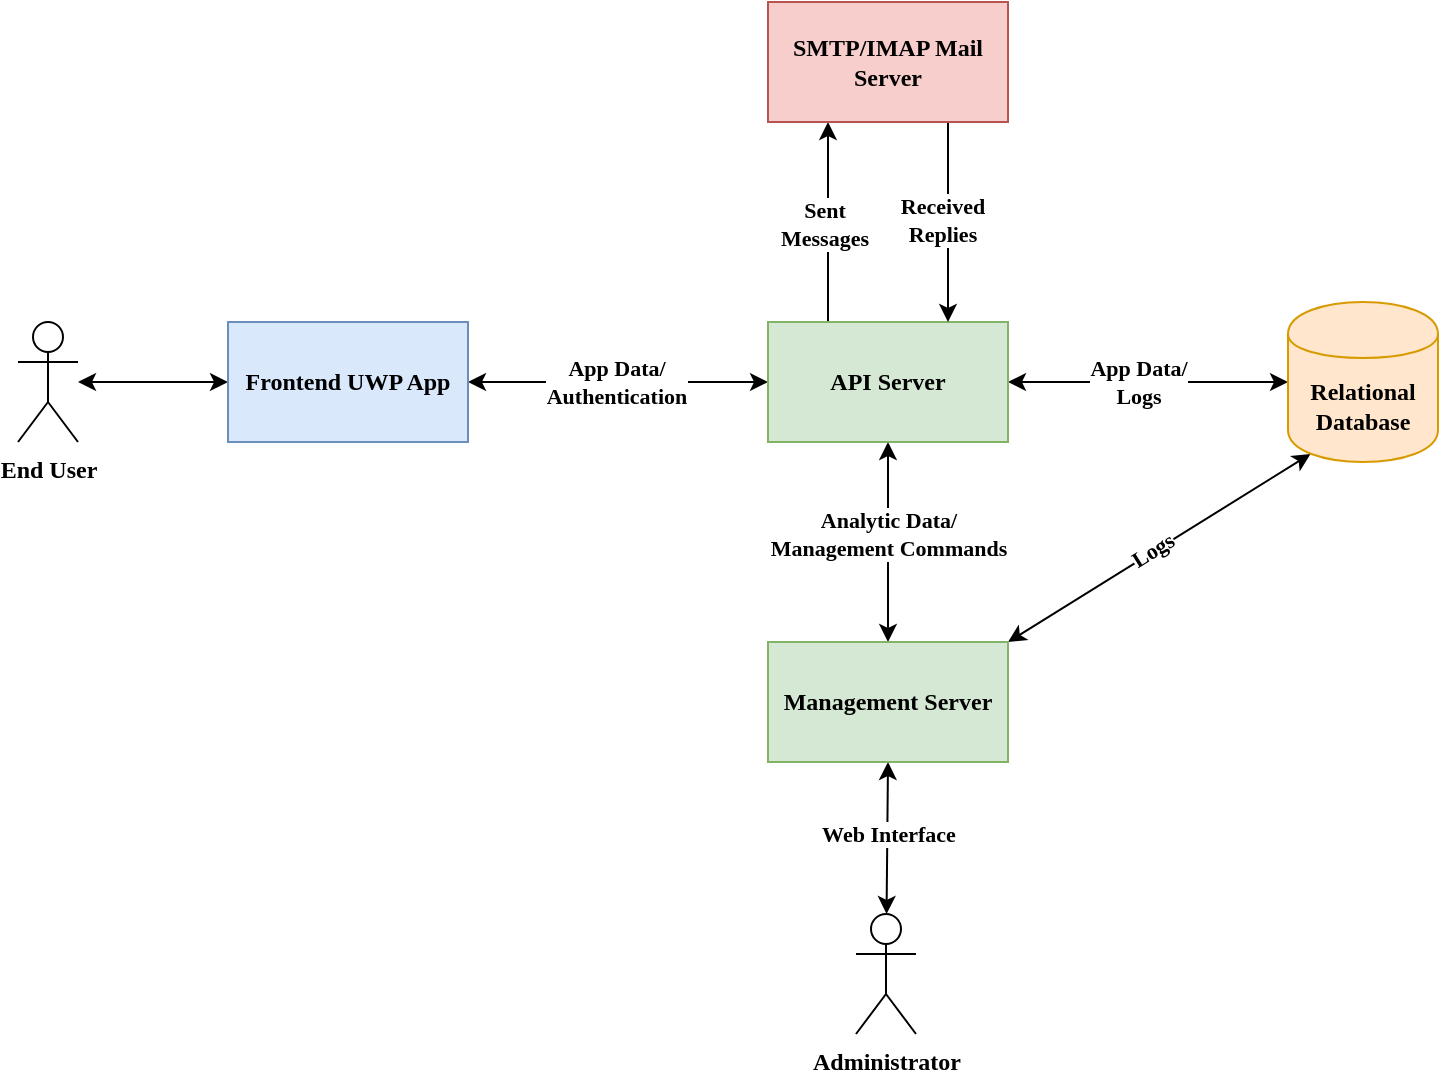 <mxfile version="14.5.1" type="device" pages="3"><diagram id="n66WlOqOFVTbu9K3VB2E" name="System Diagram 1"><mxGraphModel dx="1183" dy="781" grid="1" gridSize="10" guides="1" tooltips="1" connect="1" arrows="1" fold="1" page="1" pageScale="1" pageWidth="1169" pageHeight="827" math="0" shadow="0"><root><mxCell id="0"/><mxCell id="1" parent="0"/><mxCell id="CvEkAWLrLlaCjBc9d5cO-18" style="edgeStyle=none;rounded=0;orthogonalLoop=1;jettySize=auto;html=1;exitX=1;exitY=0.5;exitDx=0;exitDy=0;entryX=0;entryY=0.5;entryDx=0;entryDy=0;startArrow=classic;startFill=1;fontFamily=Verdana;fontStyle=1" parent="1" source="CvEkAWLrLlaCjBc9d5cO-1" target="CvEkAWLrLlaCjBc9d5cO-3" edge="1"><mxGeometry relative="1" as="geometry"/></mxCell><mxCell id="CvEkAWLrLlaCjBc9d5cO-22" value="App Data/&lt;br&gt;Authentication" style="edgeLabel;html=1;align=center;verticalAlign=middle;resizable=0;points=[];fontFamily=Verdana;fontStyle=1" parent="CvEkAWLrLlaCjBc9d5cO-18" vertex="1" connectable="0"><mxGeometry x="-0.138" y="-2" relative="1" as="geometry"><mxPoint x="9.17" y="-2" as="offset"/></mxGeometry></mxCell><mxCell id="CvEkAWLrLlaCjBc9d5cO-33" style="edgeStyle=none;rounded=0;orthogonalLoop=1;jettySize=auto;html=1;exitX=0;exitY=0.5;exitDx=0;exitDy=0;startArrow=classic;startFill=1;fontFamily=Verdana;fontStyle=1" parent="1" source="CvEkAWLrLlaCjBc9d5cO-1" target="CvEkAWLrLlaCjBc9d5cO-32" edge="1"><mxGeometry relative="1" as="geometry"/></mxCell><mxCell id="CvEkAWLrLlaCjBc9d5cO-1" value="Frontend UWP App" style="whiteSpace=wrap;html=1;fillColor=#dae8fc;strokeColor=#6c8ebf;fontFamily=Verdana;fontStyle=1" parent="1" vertex="1"><mxGeometry x="255" y="384" width="120" height="60" as="geometry"/></mxCell><mxCell id="CvEkAWLrLlaCjBc9d5cO-19" style="edgeStyle=none;rounded=0;orthogonalLoop=1;jettySize=auto;html=1;exitX=0.25;exitY=0;exitDx=0;exitDy=0;entryX=0.25;entryY=1;entryDx=0;entryDy=0;fontFamily=Verdana;fontStyle=1" parent="1" source="CvEkAWLrLlaCjBc9d5cO-3" target="CvEkAWLrLlaCjBc9d5cO-5" edge="1"><mxGeometry relative="1" as="geometry"/></mxCell><mxCell id="CvEkAWLrLlaCjBc9d5cO-23" value="Sent&lt;br&gt;Messages" style="edgeLabel;html=1;align=center;verticalAlign=middle;resizable=0;points=[];fontFamily=Verdana;fontStyle=1" parent="CvEkAWLrLlaCjBc9d5cO-19" vertex="1" connectable="0"><mxGeometry x="-0.108" y="2" relative="1" as="geometry"><mxPoint y="-4.83" as="offset"/></mxGeometry></mxCell><mxCell id="CvEkAWLrLlaCjBc9d5cO-25" style="edgeStyle=none;rounded=0;orthogonalLoop=1;jettySize=auto;html=1;exitX=1;exitY=0.5;exitDx=0;exitDy=0;entryX=0;entryY=0.5;entryDx=0;entryDy=0;startArrow=classic;startFill=1;fontFamily=Verdana;fontStyle=1" parent="1" source="CvEkAWLrLlaCjBc9d5cO-3" target="CvEkAWLrLlaCjBc9d5cO-6" edge="1"><mxGeometry relative="1" as="geometry"/></mxCell><mxCell id="CvEkAWLrLlaCjBc9d5cO-26" value="App Data/&lt;br&gt;Logs" style="edgeLabel;html=1;align=center;verticalAlign=middle;resizable=0;points=[];fontFamily=Verdana;fontStyle=1" parent="CvEkAWLrLlaCjBc9d5cO-25" vertex="1" connectable="0"><mxGeometry x="-0.225" y="-1" relative="1" as="geometry"><mxPoint x="9.83" y="-1" as="offset"/></mxGeometry></mxCell><mxCell id="CvEkAWLrLlaCjBc9d5cO-27" style="edgeStyle=none;rounded=0;orthogonalLoop=1;jettySize=auto;html=1;exitX=0.5;exitY=1;exitDx=0;exitDy=0;entryX=0.5;entryY=0;entryDx=0;entryDy=0;startArrow=classic;startFill=1;fontFamily=Verdana;fontStyle=1" parent="1" source="CvEkAWLrLlaCjBc9d5cO-3" target="CvEkAWLrLlaCjBc9d5cO-4" edge="1"><mxGeometry relative="1" as="geometry"/></mxCell><mxCell id="CvEkAWLrLlaCjBc9d5cO-28" value="Analytic Data/&lt;br&gt;Management Commands" style="edgeLabel;html=1;align=center;verticalAlign=middle;resizable=0;points=[];fontFamily=Verdana;fontStyle=1" parent="CvEkAWLrLlaCjBc9d5cO-27" vertex="1" connectable="0"><mxGeometry x="-0.301" y="-2" relative="1" as="geometry"><mxPoint x="2" y="10.83" as="offset"/></mxGeometry></mxCell><mxCell id="CvEkAWLrLlaCjBc9d5cO-3" value="API Server" style="whiteSpace=wrap;html=1;fillColor=#d5e8d4;strokeColor=#82b366;fontFamily=Verdana;fontStyle=1" parent="1" vertex="1"><mxGeometry x="525" y="384" width="120" height="60" as="geometry"/></mxCell><mxCell id="CvEkAWLrLlaCjBc9d5cO-29" style="edgeStyle=none;rounded=0;orthogonalLoop=1;jettySize=auto;html=1;exitX=1;exitY=0;exitDx=0;exitDy=0;entryX=0.15;entryY=0.95;entryDx=0;entryDy=0;entryPerimeter=0;startArrow=classic;startFill=1;fontFamily=Verdana;fontStyle=1" parent="1" source="CvEkAWLrLlaCjBc9d5cO-4" target="CvEkAWLrLlaCjBc9d5cO-6" edge="1"><mxGeometry relative="1" as="geometry"/></mxCell><mxCell id="CvEkAWLrLlaCjBc9d5cO-30" value="Logs" style="edgeLabel;html=1;align=center;verticalAlign=middle;resizable=0;points=[];rotation=-32;fontFamily=Verdana;fontStyle=1" parent="CvEkAWLrLlaCjBc9d5cO-29" vertex="1" connectable="0"><mxGeometry x="-0.154" y="-2" relative="1" as="geometry"><mxPoint x="6.8" y="-7.93" as="offset"/></mxGeometry></mxCell><mxCell id="CvEkAWLrLlaCjBc9d5cO-35" style="edgeStyle=none;rounded=0;orthogonalLoop=1;jettySize=auto;html=1;exitX=0.5;exitY=1;exitDx=0;exitDy=0;startArrow=classic;startFill=1;fontFamily=Verdana;fontStyle=1" parent="1" source="CvEkAWLrLlaCjBc9d5cO-4" target="CvEkAWLrLlaCjBc9d5cO-31" edge="1"><mxGeometry relative="1" as="geometry"/></mxCell><mxCell id="CvEkAWLrLlaCjBc9d5cO-36" value="Web Interface" style="edgeLabel;html=1;align=center;verticalAlign=middle;resizable=0;points=[];fontFamily=Verdana;fontStyle=1" parent="CvEkAWLrLlaCjBc9d5cO-35" vertex="1" connectable="0"><mxGeometry x="0.2" y="-2" relative="1" as="geometry"><mxPoint x="2.43" y="-9.58" as="offset"/></mxGeometry></mxCell><mxCell id="CvEkAWLrLlaCjBc9d5cO-4" value="Management Server" style="whiteSpace=wrap;html=1;fillColor=#d5e8d4;strokeColor=#82b366;fontFamily=Verdana;fontStyle=1" parent="1" vertex="1"><mxGeometry x="525" y="544" width="120" height="60" as="geometry"/></mxCell><mxCell id="CvEkAWLrLlaCjBc9d5cO-20" style="edgeStyle=none;rounded=0;orthogonalLoop=1;jettySize=auto;html=1;exitX=0.75;exitY=1;exitDx=0;exitDy=0;entryX=0.75;entryY=0;entryDx=0;entryDy=0;fontFamily=Verdana;fontStyle=1" parent="1" source="CvEkAWLrLlaCjBc9d5cO-5" target="CvEkAWLrLlaCjBc9d5cO-3" edge="1"><mxGeometry relative="1" as="geometry"/></mxCell><mxCell id="CvEkAWLrLlaCjBc9d5cO-24" value="Received&lt;br&gt;Replies" style="edgeLabel;html=1;align=center;verticalAlign=middle;resizable=0;points=[];fontFamily=Verdana;fontStyle=1" parent="CvEkAWLrLlaCjBc9d5cO-20" vertex="1" connectable="0"><mxGeometry x="0.133" y="-3" relative="1" as="geometry"><mxPoint y="-7.33" as="offset"/></mxGeometry></mxCell><mxCell id="CvEkAWLrLlaCjBc9d5cO-5" value="SMTP/IMAP Mail Server" style="whiteSpace=wrap;html=1;fillColor=#f8cecc;strokeColor=#b85450;fontFamily=Verdana;fontStyle=1" parent="1" vertex="1"><mxGeometry x="525" y="224" width="120" height="60" as="geometry"/></mxCell><mxCell id="CvEkAWLrLlaCjBc9d5cO-6" value="Relational&lt;br&gt;Database" style="shape=cylinder;whiteSpace=wrap;html=1;boundedLbl=1;backgroundOutline=1;fillColor=#ffe6cc;strokeColor=#d79b00;fontFamily=Verdana;fontStyle=1" parent="1" vertex="1"><mxGeometry x="785" y="374" width="75" height="80" as="geometry"/></mxCell><mxCell id="CvEkAWLrLlaCjBc9d5cO-31" value="Administrator" style="shape=umlActor;verticalLabelPosition=bottom;verticalAlign=top;html=1;outlineConnect=0;fontFamily=Verdana;fontStyle=1" parent="1" vertex="1"><mxGeometry x="569" y="680" width="30" height="60" as="geometry"/></mxCell><mxCell id="CvEkAWLrLlaCjBc9d5cO-32" value="End User" style="shape=umlActor;verticalLabelPosition=bottom;verticalAlign=top;html=1;outlineConnect=0;fontFamily=Verdana;fontStyle=1" parent="1" vertex="1"><mxGeometry x="150" y="384" width="30" height="60" as="geometry"/></mxCell></root></mxGraphModel></diagram><diagram id="hmc1v0FZFJLldoZNd53r" name="User Data Schema"><mxGraphModel dx="1183" dy="781" grid="1" gridSize="10" guides="1" tooltips="1" connect="1" arrows="1" fold="1" page="1" pageScale="1" pageWidth="1169" pageHeight="827" math="0" shadow="0"><root><mxCell id="_NdSaL20y__99anfsroe-0"/><mxCell id="_NdSaL20y__99anfsroe-1" parent="_NdSaL20y__99anfsroe-0"/><mxCell id="O-oq0Z6VKsKQwfX5cpKR-0" value="User" style="shape=table;startSize=30;container=1;collapsible=1;childLayout=tableLayout;fixedRows=1;rowLines=0;fontStyle=1;align=center;resizeLast=1;fontFamily=Verdana;" parent="_NdSaL20y__99anfsroe-1" vertex="1"><mxGeometry x="360" y="360" width="120" height="120" as="geometry"/></mxCell><mxCell id="O-oq0Z6VKsKQwfX5cpKR-1" value="" style="shape=partialRectangle;collapsible=0;dropTarget=0;pointerEvents=0;fillColor=none;top=0;left=0;bottom=1;right=0;points=[[0,0.5],[1,0.5]];portConstraint=eastwest;" parent="O-oq0Z6VKsKQwfX5cpKR-0" vertex="1"><mxGeometry y="30" width="120" height="40" as="geometry"/></mxCell><mxCell id="O-oq0Z6VKsKQwfX5cpKR-2" value="PK" style="shape=partialRectangle;connectable=0;fillColor=none;top=0;left=0;bottom=0;right=0;fontStyle=1;overflow=hidden;" parent="O-oq0Z6VKsKQwfX5cpKR-1" vertex="1"><mxGeometry width="30" height="40" as="geometry"/></mxCell><mxCell id="O-oq0Z6VKsKQwfX5cpKR-3" value="id" style="shape=partialRectangle;connectable=0;fillColor=none;top=0;left=0;bottom=0;right=0;align=left;spacingLeft=6;fontStyle=5;overflow=hidden;" parent="O-oq0Z6VKsKQwfX5cpKR-1" vertex="1"><mxGeometry x="30" width="90" height="40" as="geometry"/></mxCell><mxCell id="O-oq0Z6VKsKQwfX5cpKR-4" value="" style="shape=partialRectangle;collapsible=0;dropTarget=0;pointerEvents=0;fillColor=none;top=0;left=0;bottom=0;right=0;points=[[0,0.5],[1,0.5]];portConstraint=eastwest;" parent="O-oq0Z6VKsKQwfX5cpKR-0" vertex="1"><mxGeometry y="70" width="120" height="40" as="geometry"/></mxCell><mxCell id="O-oq0Z6VKsKQwfX5cpKR-5" value="text" style="shape=partialRectangle;connectable=0;fillColor=none;top=0;left=0;bottom=0;right=0;editable=1;overflow=hidden;" parent="O-oq0Z6VKsKQwfX5cpKR-4" vertex="1"><mxGeometry width="30" height="40" as="geometry"/></mxCell><mxCell id="O-oq0Z6VKsKQwfX5cpKR-6" value="mail_address" style="shape=partialRectangle;connectable=0;fillColor=none;top=0;left=0;bottom=0;right=0;align=left;spacingLeft=6;overflow=hidden;" parent="O-oq0Z6VKsKQwfX5cpKR-4" vertex="1"><mxGeometry x="30" width="90" height="40" as="geometry"/></mxCell><mxCell id="VJ-aRYl6eYuZjHpJ70Qf-0" value="Session_Token" style="shape=table;startSize=30;container=1;collapsible=1;childLayout=tableLayout;fixedRows=1;rowLines=0;fontStyle=1;align=center;resizeLast=1;fontFamily=Verdana;" parent="_NdSaL20y__99anfsroe-1" vertex="1"><mxGeometry x="640" y="120" width="160" height="130" as="geometry"/></mxCell><mxCell id="VJ-aRYl6eYuZjHpJ70Qf-1" value="" style="shape=partialRectangle;collapsible=0;dropTarget=0;pointerEvents=0;fillColor=none;top=0;left=0;bottom=1;right=0;points=[[0,0.5],[1,0.5]];portConstraint=eastwest;" parent="VJ-aRYl6eYuZjHpJ70Qf-0" vertex="1"><mxGeometry y="30" width="160" height="30" as="geometry"/></mxCell><mxCell id="VJ-aRYl6eYuZjHpJ70Qf-2" value="PK" style="shape=partialRectangle;connectable=0;fillColor=none;top=0;left=0;bottom=0;right=0;fontStyle=1;overflow=hidden;" parent="VJ-aRYl6eYuZjHpJ70Qf-1" vertex="1"><mxGeometry width="30" height="30" as="geometry"/></mxCell><mxCell id="VJ-aRYl6eYuZjHpJ70Qf-3" value="id" style="shape=partialRectangle;connectable=0;fillColor=none;top=0;left=0;bottom=0;right=0;align=left;spacingLeft=6;fontStyle=5;overflow=hidden;" parent="VJ-aRYl6eYuZjHpJ70Qf-1" vertex="1"><mxGeometry x="30" width="130" height="30" as="geometry"/></mxCell><mxCell id="VJ-aRYl6eYuZjHpJ70Qf-13" value="" style="shape=partialRectangle;collapsible=0;dropTarget=0;pointerEvents=0;fillColor=none;top=0;left=0;bottom=1;right=0;points=[[0,0.5],[1,0.5]];portConstraint=eastwest;" parent="VJ-aRYl6eYuZjHpJ70Qf-0" vertex="1"><mxGeometry y="60" width="160" height="30" as="geometry"/></mxCell><mxCell id="VJ-aRYl6eYuZjHpJ70Qf-14" value="FK" style="shape=partialRectangle;connectable=0;fillColor=none;top=0;left=0;bottom=0;right=0;fontStyle=1;overflow=hidden;" parent="VJ-aRYl6eYuZjHpJ70Qf-13" vertex="1"><mxGeometry width="30" height="30" as="geometry"/></mxCell><mxCell id="VJ-aRYl6eYuZjHpJ70Qf-15" value="user_id" style="shape=partialRectangle;connectable=0;fillColor=none;top=0;left=0;bottom=0;right=0;align=left;spacingLeft=6;fontStyle=5;overflow=hidden;" parent="VJ-aRYl6eYuZjHpJ70Qf-13" vertex="1"><mxGeometry x="30" width="130" height="30" as="geometry"/></mxCell><mxCell id="VJ-aRYl6eYuZjHpJ70Qf-4" value="" style="shape=partialRectangle;collapsible=0;dropTarget=0;pointerEvents=0;fillColor=none;top=0;left=0;bottom=0;right=0;points=[[0,0.5],[1,0.5]];portConstraint=eastwest;" parent="VJ-aRYl6eYuZjHpJ70Qf-0" vertex="1"><mxGeometry y="90" width="160" height="30" as="geometry"/></mxCell><mxCell id="VJ-aRYl6eYuZjHpJ70Qf-5" value="text" style="shape=partialRectangle;connectable=0;fillColor=none;top=0;left=0;bottom=0;right=0;editable=1;overflow=hidden;" parent="VJ-aRYl6eYuZjHpJ70Qf-4" vertex="1"><mxGeometry width="30" height="30" as="geometry"/></mxCell><mxCell id="VJ-aRYl6eYuZjHpJ70Qf-6" value="token" style="shape=partialRectangle;connectable=0;fillColor=none;top=0;left=0;bottom=0;right=0;align=left;spacingLeft=6;overflow=hidden;" parent="VJ-aRYl6eYuZjHpJ70Qf-4" vertex="1"><mxGeometry x="30" width="130" height="30" as="geometry"/></mxCell><mxCell id="VJ-aRYl6eYuZjHpJ70Qf-16" value="Campaign" style="shape=table;startSize=30;container=1;collapsible=1;childLayout=tableLayout;fixedRows=1;rowLines=0;fontStyle=1;align=center;resizeLast=1;fontFamily=Verdana;" parent="_NdSaL20y__99anfsroe-1" vertex="1"><mxGeometry x="80" y="360" width="160" height="190" as="geometry"/></mxCell><mxCell id="VJ-aRYl6eYuZjHpJ70Qf-17" value="" style="shape=partialRectangle;collapsible=0;dropTarget=0;pointerEvents=0;fillColor=none;top=0;left=0;bottom=1;right=0;points=[[0,0.5],[1,0.5]];portConstraint=eastwest;" parent="VJ-aRYl6eYuZjHpJ70Qf-16" vertex="1"><mxGeometry y="30" width="160" height="30" as="geometry"/></mxCell><mxCell id="VJ-aRYl6eYuZjHpJ70Qf-18" value="PK" style="shape=partialRectangle;connectable=0;fillColor=none;top=0;left=0;bottom=0;right=0;fontStyle=1;overflow=hidden;" parent="VJ-aRYl6eYuZjHpJ70Qf-17" vertex="1"><mxGeometry width="30" height="30" as="geometry"/></mxCell><mxCell id="VJ-aRYl6eYuZjHpJ70Qf-19" value="id" style="shape=partialRectangle;connectable=0;fillColor=none;top=0;left=0;bottom=0;right=0;align=left;spacingLeft=6;fontStyle=5;overflow=hidden;" parent="VJ-aRYl6eYuZjHpJ70Qf-17" vertex="1"><mxGeometry x="30" width="130" height="30" as="geometry"/></mxCell><mxCell id="VJ-aRYl6eYuZjHpJ70Qf-29" value="" style="shape=partialRectangle;collapsible=0;dropTarget=0;pointerEvents=0;fillColor=none;top=0;left=0;bottom=1;right=0;points=[[0,0.5],[1,0.5]];portConstraint=eastwest;" parent="VJ-aRYl6eYuZjHpJ70Qf-16" vertex="1"><mxGeometry y="60" width="160" height="30" as="geometry"/></mxCell><mxCell id="VJ-aRYl6eYuZjHpJ70Qf-30" value="FK" style="shape=partialRectangle;connectable=0;fillColor=none;top=0;left=0;bottom=0;right=0;fontStyle=1;overflow=hidden;" parent="VJ-aRYl6eYuZjHpJ70Qf-29" vertex="1"><mxGeometry width="30" height="30" as="geometry"/></mxCell><mxCell id="VJ-aRYl6eYuZjHpJ70Qf-31" value="user_id" style="shape=partialRectangle;connectable=0;fillColor=none;top=0;left=0;bottom=0;right=0;align=left;spacingLeft=6;fontStyle=5;overflow=hidden;" parent="VJ-aRYl6eYuZjHpJ70Qf-29" vertex="1"><mxGeometry x="30" width="130" height="30" as="geometry"/></mxCell><mxCell id="QjZw-xPyo0kD4wD4miNm-3" value="" style="shape=partialRectangle;collapsible=0;dropTarget=0;pointerEvents=0;fillColor=none;top=0;left=0;bottom=1;right=0;points=[[0,0.5],[1,0.5]];portConstraint=eastwest;" vertex="1" parent="VJ-aRYl6eYuZjHpJ70Qf-16"><mxGeometry y="90" width="160" height="30" as="geometry"/></mxCell><mxCell id="QjZw-xPyo0kD4wD4miNm-4" value="FK" style="shape=partialRectangle;connectable=0;fillColor=none;top=0;left=0;bottom=0;right=0;fontStyle=1;overflow=hidden;" vertex="1" parent="QjZw-xPyo0kD4wD4miNm-3"><mxGeometry width="30" height="30" as="geometry"/></mxCell><mxCell id="QjZw-xPyo0kD4wD4miNm-5" value="contact_group_id" style="shape=partialRectangle;connectable=0;fillColor=none;top=0;left=0;bottom=0;right=0;align=left;spacingLeft=6;fontStyle=5;overflow=hidden;" vertex="1" parent="QjZw-xPyo0kD4wD4miNm-3"><mxGeometry x="30" width="130" height="30" as="geometry"/></mxCell><mxCell id="VJ-aRYl6eYuZjHpJ70Qf-32" value="" style="shape=partialRectangle;collapsible=0;dropTarget=0;pointerEvents=0;fillColor=none;top=0;left=0;bottom=1;right=0;points=[[0,0.5],[1,0.5]];portConstraint=eastwest;" parent="VJ-aRYl6eYuZjHpJ70Qf-16" vertex="1"><mxGeometry y="120" width="160" height="30" as="geometry"/></mxCell><mxCell id="VJ-aRYl6eYuZjHpJ70Qf-33" value="FK" style="shape=partialRectangle;connectable=0;fillColor=none;top=0;left=0;bottom=0;right=0;fontStyle=1;overflow=hidden;" parent="VJ-aRYl6eYuZjHpJ70Qf-32" vertex="1"><mxGeometry width="30" height="30" as="geometry"/></mxCell><mxCell id="VJ-aRYl6eYuZjHpJ70Qf-34" value="mail_template_id" style="shape=partialRectangle;connectable=0;fillColor=none;top=0;left=0;bottom=0;right=0;align=left;spacingLeft=6;fontStyle=5;overflow=hidden;" parent="VJ-aRYl6eYuZjHpJ70Qf-32" vertex="1"><mxGeometry x="30" width="130" height="30" as="geometry"/></mxCell><mxCell id="VJ-aRYl6eYuZjHpJ70Qf-20" value="" style="shape=partialRectangle;collapsible=0;dropTarget=0;pointerEvents=0;fillColor=none;top=0;left=0;bottom=0;right=0;points=[[0,0.5],[1,0.5]];portConstraint=eastwest;" parent="VJ-aRYl6eYuZjHpJ70Qf-16" vertex="1"><mxGeometry y="150" width="160" height="30" as="geometry"/></mxCell><mxCell id="VJ-aRYl6eYuZjHpJ70Qf-21" value="text" style="shape=partialRectangle;connectable=0;fillColor=none;top=0;left=0;bottom=0;right=0;editable=1;overflow=hidden;" parent="VJ-aRYl6eYuZjHpJ70Qf-20" vertex="1"><mxGeometry width="30" height="30" as="geometry"/></mxCell><mxCell id="VJ-aRYl6eYuZjHpJ70Qf-22" value="name" style="shape=partialRectangle;connectable=0;fillColor=none;top=0;left=0;bottom=0;right=0;align=left;spacingLeft=6;overflow=hidden;" parent="VJ-aRYl6eYuZjHpJ70Qf-20" vertex="1"><mxGeometry x="30" width="130" height="30" as="geometry"/></mxCell><mxCell id="VJ-aRYl6eYuZjHpJ70Qf-35" value="Contact_Group" style="shape=table;startSize=30;container=1;collapsible=1;childLayout=tableLayout;fixedRows=1;rowLines=0;fontStyle=1;align=center;resizeLast=1;fontFamily=Verdana;" parent="_NdSaL20y__99anfsroe-1" vertex="1"><mxGeometry x="640" y="680" width="150" height="130" as="geometry"/></mxCell><mxCell id="VJ-aRYl6eYuZjHpJ70Qf-36" value="" style="shape=partialRectangle;collapsible=0;dropTarget=0;pointerEvents=0;fillColor=none;top=0;left=0;bottom=1;right=0;points=[[0,0.5],[1,0.5]];portConstraint=eastwest;" parent="VJ-aRYl6eYuZjHpJ70Qf-35" vertex="1"><mxGeometry y="30" width="150" height="30" as="geometry"/></mxCell><mxCell id="VJ-aRYl6eYuZjHpJ70Qf-37" value="PK" style="shape=partialRectangle;connectable=0;fillColor=none;top=0;left=0;bottom=0;right=0;fontStyle=1;overflow=hidden;" parent="VJ-aRYl6eYuZjHpJ70Qf-36" vertex="1"><mxGeometry width="30" height="30" as="geometry"/></mxCell><mxCell id="VJ-aRYl6eYuZjHpJ70Qf-38" value="id" style="shape=partialRectangle;connectable=0;fillColor=none;top=0;left=0;bottom=0;right=0;align=left;spacingLeft=6;fontStyle=5;overflow=hidden;" parent="VJ-aRYl6eYuZjHpJ70Qf-36" vertex="1"><mxGeometry x="30" width="120" height="30" as="geometry"/></mxCell><mxCell id="VJ-aRYl6eYuZjHpJ70Qf-48" value="" style="shape=partialRectangle;collapsible=0;dropTarget=0;pointerEvents=0;fillColor=none;top=0;left=0;bottom=1;right=0;points=[[0,0.5],[1,0.5]];portConstraint=eastwest;" parent="VJ-aRYl6eYuZjHpJ70Qf-35" vertex="1"><mxGeometry y="60" width="150" height="30" as="geometry"/></mxCell><mxCell id="VJ-aRYl6eYuZjHpJ70Qf-49" value="FK" style="shape=partialRectangle;connectable=0;fillColor=none;top=0;left=0;bottom=0;right=0;fontStyle=1;overflow=hidden;" parent="VJ-aRYl6eYuZjHpJ70Qf-48" vertex="1"><mxGeometry width="30" height="30" as="geometry"/></mxCell><mxCell id="VJ-aRYl6eYuZjHpJ70Qf-50" value="user_id" style="shape=partialRectangle;connectable=0;fillColor=none;top=0;left=0;bottom=0;right=0;align=left;spacingLeft=6;fontStyle=5;overflow=hidden;" parent="VJ-aRYl6eYuZjHpJ70Qf-48" vertex="1"><mxGeometry x="30" width="120" height="30" as="geometry"/></mxCell><mxCell id="VJ-aRYl6eYuZjHpJ70Qf-39" value="" style="shape=partialRectangle;collapsible=0;dropTarget=0;pointerEvents=0;fillColor=none;top=0;left=0;bottom=0;right=0;points=[[0,0.5],[1,0.5]];portConstraint=eastwest;" parent="VJ-aRYl6eYuZjHpJ70Qf-35" vertex="1"><mxGeometry y="90" width="150" height="30" as="geometry"/></mxCell><mxCell id="VJ-aRYl6eYuZjHpJ70Qf-40" value="text" style="shape=partialRectangle;connectable=0;fillColor=none;top=0;left=0;bottom=0;right=0;editable=1;overflow=hidden;" parent="VJ-aRYl6eYuZjHpJ70Qf-39" vertex="1"><mxGeometry width="30" height="30" as="geometry"/></mxCell><mxCell id="VJ-aRYl6eYuZjHpJ70Qf-41" value="name" style="shape=partialRectangle;connectable=0;fillColor=none;top=0;left=0;bottom=0;right=0;align=left;spacingLeft=6;overflow=hidden;" parent="VJ-aRYl6eYuZjHpJ70Qf-39" vertex="1"><mxGeometry x="30" width="120" height="30" as="geometry"/></mxCell><mxCell id="VJ-aRYl6eYuZjHpJ70Qf-57" value="Contact" style="shape=table;startSize=30;container=1;collapsible=1;childLayout=tableLayout;fixedRows=1;rowLines=0;fontStyle=1;align=center;resizeLast=1;fontFamily=Verdana;" parent="_NdSaL20y__99anfsroe-1" vertex="1"><mxGeometry x="640" y="321" width="120" height="280" as="geometry"/></mxCell><mxCell id="VJ-aRYl6eYuZjHpJ70Qf-58" value="" style="shape=partialRectangle;collapsible=0;dropTarget=0;pointerEvents=0;fillColor=none;top=0;left=0;bottom=1;right=0;points=[[0,0.5],[1,0.5]];portConstraint=eastwest;" parent="VJ-aRYl6eYuZjHpJ70Qf-57" vertex="1"><mxGeometry y="30" width="120" height="30" as="geometry"/></mxCell><mxCell id="VJ-aRYl6eYuZjHpJ70Qf-59" value="PK" style="shape=partialRectangle;connectable=0;fillColor=none;top=0;left=0;bottom=0;right=0;fontStyle=1;overflow=hidden;" parent="VJ-aRYl6eYuZjHpJ70Qf-58" vertex="1"><mxGeometry width="30" height="30" as="geometry"/></mxCell><mxCell id="VJ-aRYl6eYuZjHpJ70Qf-60" value="id" style="shape=partialRectangle;connectable=0;fillColor=none;top=0;left=0;bottom=0;right=0;align=left;spacingLeft=6;fontStyle=5;overflow=hidden;" parent="VJ-aRYl6eYuZjHpJ70Qf-58" vertex="1"><mxGeometry x="30" width="90" height="30" as="geometry"/></mxCell><mxCell id="VJ-aRYl6eYuZjHpJ70Qf-70" value="" style="shape=partialRectangle;collapsible=0;dropTarget=0;pointerEvents=0;fillColor=none;top=0;left=0;bottom=1;right=0;points=[[0,0.5],[1,0.5]];portConstraint=eastwest;" parent="VJ-aRYl6eYuZjHpJ70Qf-57" vertex="1"><mxGeometry y="60" width="120" height="30" as="geometry"/></mxCell><mxCell id="VJ-aRYl6eYuZjHpJ70Qf-71" value="FK" style="shape=partialRectangle;connectable=0;fillColor=none;top=0;left=0;bottom=0;right=0;fontStyle=1;overflow=hidden;" parent="VJ-aRYl6eYuZjHpJ70Qf-70" vertex="1"><mxGeometry width="30" height="30" as="geometry"/></mxCell><mxCell id="VJ-aRYl6eYuZjHpJ70Qf-72" value="user_id" style="shape=partialRectangle;connectable=0;fillColor=none;top=0;left=0;bottom=0;right=0;align=left;spacingLeft=6;fontStyle=5;overflow=hidden;" parent="VJ-aRYl6eYuZjHpJ70Qf-70" vertex="1"><mxGeometry x="30" width="90" height="30" as="geometry"/></mxCell><mxCell id="VJ-aRYl6eYuZjHpJ70Qf-61" value="" style="shape=partialRectangle;collapsible=0;dropTarget=0;pointerEvents=0;fillColor=none;top=0;left=0;bottom=0;right=0;points=[[0,0.5],[1,0.5]];portConstraint=eastwest;" parent="VJ-aRYl6eYuZjHpJ70Qf-57" vertex="1"><mxGeometry y="90" width="120" height="30" as="geometry"/></mxCell><mxCell id="VJ-aRYl6eYuZjHpJ70Qf-62" value="text" style="shape=partialRectangle;connectable=0;fillColor=none;top=0;left=0;bottom=0;right=0;editable=1;overflow=hidden;" parent="VJ-aRYl6eYuZjHpJ70Qf-61" vertex="1"><mxGeometry width="30" height="30" as="geometry"/></mxCell><mxCell id="VJ-aRYl6eYuZjHpJ70Qf-63" value="mail_address" style="shape=partialRectangle;connectable=0;fillColor=none;top=0;left=0;bottom=0;right=0;align=left;spacingLeft=6;overflow=hidden;" parent="VJ-aRYl6eYuZjHpJ70Qf-61" vertex="1"><mxGeometry x="30" width="90" height="30" as="geometry"/></mxCell><mxCell id="VJ-aRYl6eYuZjHpJ70Qf-64" value="" style="shape=partialRectangle;collapsible=0;dropTarget=0;pointerEvents=0;fillColor=none;top=0;left=0;bottom=0;right=0;points=[[0,0.5],[1,0.5]];portConstraint=eastwest;" parent="VJ-aRYl6eYuZjHpJ70Qf-57" vertex="1"><mxGeometry y="120" width="120" height="30" as="geometry"/></mxCell><mxCell id="VJ-aRYl6eYuZjHpJ70Qf-65" value="text" style="shape=partialRectangle;connectable=0;fillColor=none;top=0;left=0;bottom=0;right=0;editable=1;overflow=hidden;" parent="VJ-aRYl6eYuZjHpJ70Qf-64" vertex="1"><mxGeometry width="30" height="30" as="geometry"/></mxCell><mxCell id="VJ-aRYl6eYuZjHpJ70Qf-66" value="first_name" style="shape=partialRectangle;connectable=0;fillColor=none;top=0;left=0;bottom=0;right=0;align=left;spacingLeft=6;overflow=hidden;" parent="VJ-aRYl6eYuZjHpJ70Qf-64" vertex="1"><mxGeometry x="30" width="90" height="30" as="geometry"/></mxCell><mxCell id="tKkmT8UkeE7ClrWxsC30-0" value="" style="shape=partialRectangle;collapsible=0;dropTarget=0;pointerEvents=0;fillColor=none;top=0;left=0;bottom=0;right=0;points=[[0,0.5],[1,0.5]];portConstraint=eastwest;" vertex="1" parent="VJ-aRYl6eYuZjHpJ70Qf-57"><mxGeometry y="150" width="120" height="30" as="geometry"/></mxCell><mxCell id="tKkmT8UkeE7ClrWxsC30-1" value="text" style="shape=partialRectangle;connectable=0;fillColor=none;top=0;left=0;bottom=0;right=0;editable=1;overflow=hidden;" vertex="1" parent="tKkmT8UkeE7ClrWxsC30-0"><mxGeometry width="30" height="30" as="geometry"/></mxCell><mxCell id="tKkmT8UkeE7ClrWxsC30-2" value="middle_name" style="shape=partialRectangle;connectable=0;fillColor=none;top=0;left=0;bottom=0;right=0;align=left;spacingLeft=6;overflow=hidden;" vertex="1" parent="tKkmT8UkeE7ClrWxsC30-0"><mxGeometry x="30" width="90" height="30" as="geometry"/></mxCell><mxCell id="VJ-aRYl6eYuZjHpJ70Qf-67" value="" style="shape=partialRectangle;collapsible=0;dropTarget=0;pointerEvents=0;fillColor=none;top=0;left=0;bottom=0;right=0;points=[[0,0.5],[1,0.5]];portConstraint=eastwest;" parent="VJ-aRYl6eYuZjHpJ70Qf-57" vertex="1"><mxGeometry y="180" width="120" height="30" as="geometry"/></mxCell><mxCell id="VJ-aRYl6eYuZjHpJ70Qf-68" value="text" style="shape=partialRectangle;connectable=0;fillColor=none;top=0;left=0;bottom=0;right=0;editable=1;overflow=hidden;" parent="VJ-aRYl6eYuZjHpJ70Qf-67" vertex="1"><mxGeometry width="30" height="30" as="geometry"/></mxCell><mxCell id="VJ-aRYl6eYuZjHpJ70Qf-69" value="last_name" style="shape=partialRectangle;connectable=0;fillColor=none;top=0;left=0;bottom=0;right=0;align=left;spacingLeft=6;overflow=hidden;" parent="VJ-aRYl6eYuZjHpJ70Qf-67" vertex="1"><mxGeometry x="30" width="90" height="30" as="geometry"/></mxCell><mxCell id="VJ-aRYl6eYuZjHpJ70Qf-73" value="" style="shape=partialRectangle;collapsible=0;dropTarget=0;pointerEvents=0;fillColor=none;top=0;left=0;bottom=0;right=0;points=[[0,0.5],[1,0.5]];portConstraint=eastwest;" parent="VJ-aRYl6eYuZjHpJ70Qf-57" vertex="1"><mxGeometry y="210" width="120" height="30" as="geometry"/></mxCell><mxCell id="VJ-aRYl6eYuZjHpJ70Qf-74" value="enum" style="shape=partialRectangle;connectable=0;fillColor=none;top=0;left=0;bottom=0;right=0;editable=1;overflow=hidden;" parent="VJ-aRYl6eYuZjHpJ70Qf-73" vertex="1"><mxGeometry width="30" height="30" as="geometry"/></mxCell><mxCell id="VJ-aRYl6eYuZjHpJ70Qf-75" value="gender" style="shape=partialRectangle;connectable=0;fillColor=none;top=0;left=0;bottom=0;right=0;align=left;spacingLeft=6;overflow=hidden;" parent="VJ-aRYl6eYuZjHpJ70Qf-73" vertex="1"><mxGeometry x="30" width="90" height="30" as="geometry"/></mxCell><mxCell id="tKkmT8UkeE7ClrWxsC30-3" value="" style="shape=partialRectangle;collapsible=0;dropTarget=0;pointerEvents=0;fillColor=none;top=0;left=0;bottom=0;right=0;points=[[0,0.5],[1,0.5]];portConstraint=eastwest;" vertex="1" parent="VJ-aRYl6eYuZjHpJ70Qf-57"><mxGeometry y="240" width="120" height="30" as="geometry"/></mxCell><mxCell id="tKkmT8UkeE7ClrWxsC30-4" value="date" style="shape=partialRectangle;connectable=0;fillColor=none;top=0;left=0;bottom=0;right=0;editable=1;overflow=hidden;" vertex="1" parent="tKkmT8UkeE7ClrWxsC30-3"><mxGeometry width="30" height="30" as="geometry"/></mxCell><mxCell id="tKkmT8UkeE7ClrWxsC30-5" value="date_of_birth" style="shape=partialRectangle;connectable=0;fillColor=none;top=0;left=0;bottom=0;right=0;align=left;spacingLeft=6;overflow=hidden;" vertex="1" parent="tKkmT8UkeE7ClrWxsC30-3"><mxGeometry x="30" width="90" height="30" as="geometry"/></mxCell><mxCell id="VJ-aRYl6eYuZjHpJ70Qf-76" value="" style="edgeStyle=entityRelationEdgeStyle;fontSize=12;html=1;endArrow=ERmandOne;startArrow=ERmandOne;exitX=1;exitY=0.5;exitDx=0;exitDy=0;entryX=0;entryY=0.5;entryDx=0;entryDy=0;" parent="_NdSaL20y__99anfsroe-1" source="O-oq0Z6VKsKQwfX5cpKR-1" target="VJ-aRYl6eYuZjHpJ70Qf-13" edge="1"><mxGeometry width="100" height="100" relative="1" as="geometry"><mxPoint x="450" y="312" as="sourcePoint"/><mxPoint x="550" y="212" as="targetPoint"/></mxGeometry></mxCell><mxCell id="VJ-aRYl6eYuZjHpJ70Qf-77" value="" style="edgeStyle=entityRelationEdgeStyle;fontSize=12;html=1;endArrow=ERzeroToMany;startArrow=ERmandOne;exitX=1;exitY=0.5;exitDx=0;exitDy=0;entryX=0;entryY=0.5;entryDx=0;entryDy=0;" parent="_NdSaL20y__99anfsroe-1" source="O-oq0Z6VKsKQwfX5cpKR-1" target="VJ-aRYl6eYuZjHpJ70Qf-70" edge="1"><mxGeometry width="100" height="100" relative="1" as="geometry"><mxPoint x="510" y="642" as="sourcePoint"/><mxPoint x="610" y="542" as="targetPoint"/></mxGeometry></mxCell><mxCell id="aCGBdgMXMG6-vozxFig--0" value="Group_Membership" style="shape=table;startSize=30;container=1;collapsible=1;childLayout=tableLayout;fixedRows=1;rowLines=0;fontStyle=1;align=center;resizeLast=1;flipH=0;rounded=0;sketch=0;shadow=0;" parent="_NdSaL20y__99anfsroe-1" vertex="1"><mxGeometry x="880" y="360" width="200" height="120" as="geometry"/></mxCell><mxCell id="aCGBdgMXMG6-vozxFig--1" value="" style="shape=partialRectangle;collapsible=0;dropTarget=0;pointerEvents=0;fillColor=none;top=0;left=0;bottom=1;right=0;points=[[0,0.5],[1,0.5]];portConstraint=eastwest;" parent="aCGBdgMXMG6-vozxFig--0" vertex="1"><mxGeometry y="30" width="200" height="40" as="geometry"/></mxCell><mxCell id="aCGBdgMXMG6-vozxFig--2" value="FK" style="shape=partialRectangle;connectable=0;fillColor=none;top=0;left=0;bottom=0;right=0;fontStyle=1;overflow=hidden;" parent="aCGBdgMXMG6-vozxFig--1" vertex="1"><mxGeometry width="30" height="40" as="geometry"/></mxCell><mxCell id="aCGBdgMXMG6-vozxFig--3" value="contact_id" style="shape=partialRectangle;connectable=0;fillColor=none;top=0;left=0;bottom=0;right=0;align=left;spacingLeft=6;fontStyle=5;overflow=hidden;" parent="aCGBdgMXMG6-vozxFig--1" vertex="1"><mxGeometry x="30" width="170" height="40" as="geometry"/></mxCell><mxCell id="aCGBdgMXMG6-vozxFig--13" value="" style="shape=partialRectangle;collapsible=0;dropTarget=0;pointerEvents=0;fillColor=none;top=0;left=0;bottom=1;right=0;points=[[0,0.5],[1,0.5]];portConstraint=eastwest;" parent="aCGBdgMXMG6-vozxFig--0" vertex="1"><mxGeometry y="70" width="200" height="50" as="geometry"/></mxCell><mxCell id="aCGBdgMXMG6-vozxFig--14" value="FK" style="shape=partialRectangle;connectable=0;fillColor=none;top=0;left=0;bottom=0;right=0;fontStyle=1;overflow=hidden;" parent="aCGBdgMXMG6-vozxFig--13" vertex="1"><mxGeometry width="30" height="50" as="geometry"/></mxCell><mxCell id="aCGBdgMXMG6-vozxFig--15" value="contact_group_id" style="shape=partialRectangle;connectable=0;fillColor=none;top=0;left=0;bottom=0;right=0;align=left;spacingLeft=6;fontStyle=5;overflow=hidden;" parent="aCGBdgMXMG6-vozxFig--13" vertex="1"><mxGeometry x="30" width="170" height="50" as="geometry"/></mxCell><mxCell id="dU1c-uQhJjupzGa9zurn-2" value="" style="edgeStyle=entityRelationEdgeStyle;fontSize=12;html=1;endArrow=ERzeroToMany;startArrow=ERmandOne;exitX=1;exitY=0.5;exitDx=0;exitDy=0;entryX=0;entryY=0.5;entryDx=0;entryDy=0;" edge="1" parent="_NdSaL20y__99anfsroe-1" source="VJ-aRYl6eYuZjHpJ70Qf-36" target="aCGBdgMXMG6-vozxFig--13"><mxGeometry width="100" height="100" relative="1" as="geometry"><mxPoint x="860" y="660" as="sourcePoint"/><mxPoint x="960" y="560" as="targetPoint"/></mxGeometry></mxCell><mxCell id="dU1c-uQhJjupzGa9zurn-3" value="" style="edgeStyle=entityRelationEdgeStyle;fontSize=12;html=1;endArrow=ERoneToMany;startArrow=ERmandOne;entryX=0;entryY=0.5;entryDx=0;entryDy=0;exitX=1;exitY=0.5;exitDx=0;exitDy=0;endFill=0;" edge="1" parent="_NdSaL20y__99anfsroe-1" source="VJ-aRYl6eYuZjHpJ70Qf-58" target="aCGBdgMXMG6-vozxFig--1"><mxGeometry width="100" height="100" relative="1" as="geometry"><mxPoint x="780" y="370" as="sourcePoint"/><mxPoint x="880" y="270" as="targetPoint"/></mxGeometry></mxCell><mxCell id="dU1c-uQhJjupzGa9zurn-4" value="" style="edgeStyle=entityRelationEdgeStyle;fontSize=12;html=1;endArrow=ERzeroToMany;startArrow=ERmandOne;entryX=0;entryY=0.5;entryDx=0;entryDy=0;exitX=1;exitY=0.5;exitDx=0;exitDy=0;" edge="1" parent="_NdSaL20y__99anfsroe-1" source="O-oq0Z6VKsKQwfX5cpKR-1" target="VJ-aRYl6eYuZjHpJ70Qf-48"><mxGeometry width="100" height="100" relative="1" as="geometry"><mxPoint x="390" y="700" as="sourcePoint"/><mxPoint x="490" y="600" as="targetPoint"/></mxGeometry></mxCell><mxCell id="dU1c-uQhJjupzGa9zurn-5" value="" style="edgeStyle=entityRelationEdgeStyle;fontSize=12;html=1;endArrow=ERmandOne;entryX=0;entryY=0.5;entryDx=0;entryDy=0;exitX=1;exitY=0.5;exitDx=0;exitDy=0;startArrow=ERzeroToMany;startFill=1;" edge="1" parent="_NdSaL20y__99anfsroe-1" source="VJ-aRYl6eYuZjHpJ70Qf-29" target="O-oq0Z6VKsKQwfX5cpKR-1"><mxGeometry width="100" height="100" relative="1" as="geometry"><mxPoint x="110" y="670" as="sourcePoint"/><mxPoint x="210" y="570" as="targetPoint"/></mxGeometry></mxCell><mxCell id="dU1c-uQhJjupzGa9zurn-6" value="" style="edgeStyle=entityRelationEdgeStyle;fontSize=12;html=1;endArrow=ERmandOne;endFill=0;startArrow=ERzeroToMany;exitX=1;exitY=0.5;exitDx=0;exitDy=0;entryX=0;entryY=0.5;entryDx=0;entryDy=0;" edge="1" parent="_NdSaL20y__99anfsroe-1" source="QjZw-xPyo0kD4wD4miNm-3" target="VJ-aRYl6eYuZjHpJ70Qf-36"><mxGeometry width="100" height="100" relative="1" as="geometry"><mxPoint x="580" y="740" as="sourcePoint"/><mxPoint x="680" y="640" as="targetPoint"/></mxGeometry></mxCell><mxCell id="tOEX4Laeub0wVTHoB-RA-0" value="Mail_Template" style="shape=table;startSize=30;container=1;collapsible=1;childLayout=tableLayout;fixedRows=1;rowLines=0;fontStyle=1;align=center;resizeLast=1;rounded=0;shadow=0;sketch=0;" vertex="1" parent="_NdSaL20y__99anfsroe-1"><mxGeometry x="80" y="80" width="160" height="160" as="geometry"/></mxCell><mxCell id="tOEX4Laeub0wVTHoB-RA-1" value="" style="shape=partialRectangle;collapsible=0;dropTarget=0;pointerEvents=0;fillColor=none;top=0;left=0;bottom=1;right=0;points=[[0,0.5],[1,0.5]];portConstraint=eastwest;" vertex="1" parent="tOEX4Laeub0wVTHoB-RA-0"><mxGeometry y="30" width="160" height="30" as="geometry"/></mxCell><mxCell id="tOEX4Laeub0wVTHoB-RA-2" value="PK" style="shape=partialRectangle;connectable=0;fillColor=none;top=0;left=0;bottom=0;right=0;fontStyle=1;overflow=hidden;" vertex="1" parent="tOEX4Laeub0wVTHoB-RA-1"><mxGeometry width="30" height="30" as="geometry"/></mxCell><mxCell id="tOEX4Laeub0wVTHoB-RA-3" value="id" style="shape=partialRectangle;connectable=0;fillColor=none;top=0;left=0;bottom=0;right=0;align=left;spacingLeft=6;fontStyle=5;overflow=hidden;" vertex="1" parent="tOEX4Laeub0wVTHoB-RA-1"><mxGeometry x="30" width="130" height="30" as="geometry"/></mxCell><mxCell id="tOEX4Laeub0wVTHoB-RA-13" value="" style="shape=partialRectangle;collapsible=0;dropTarget=0;pointerEvents=0;fillColor=none;top=0;left=0;bottom=1;right=0;points=[[0,0.5],[1,0.5]];portConstraint=eastwest;" vertex="1" parent="tOEX4Laeub0wVTHoB-RA-0"><mxGeometry y="60" width="160" height="30" as="geometry"/></mxCell><mxCell id="tOEX4Laeub0wVTHoB-RA-14" value="PK" style="shape=partialRectangle;connectable=0;fillColor=none;top=0;left=0;bottom=0;right=0;fontStyle=1;overflow=hidden;" vertex="1" parent="tOEX4Laeub0wVTHoB-RA-13"><mxGeometry width="30" height="30" as="geometry"/></mxCell><mxCell id="tOEX4Laeub0wVTHoB-RA-15" value="user_id" style="shape=partialRectangle;connectable=0;fillColor=none;top=0;left=0;bottom=0;right=0;align=left;spacingLeft=6;fontStyle=5;overflow=hidden;" vertex="1" parent="tOEX4Laeub0wVTHoB-RA-13"><mxGeometry x="30" width="130" height="30" as="geometry"/></mxCell><mxCell id="tOEX4Laeub0wVTHoB-RA-4" value="" style="shape=partialRectangle;collapsible=0;dropTarget=0;pointerEvents=0;fillColor=none;top=0;left=0;bottom=0;right=0;points=[[0,0.5],[1,0.5]];portConstraint=eastwest;" vertex="1" parent="tOEX4Laeub0wVTHoB-RA-0"><mxGeometry y="90" width="160" height="30" as="geometry"/></mxCell><mxCell id="tOEX4Laeub0wVTHoB-RA-5" value="text" style="shape=partialRectangle;connectable=0;fillColor=none;top=0;left=0;bottom=0;right=0;editable=1;overflow=hidden;" vertex="1" parent="tOEX4Laeub0wVTHoB-RA-4"><mxGeometry width="30" height="30" as="geometry"/></mxCell><mxCell id="tOEX4Laeub0wVTHoB-RA-6" value="name" style="shape=partialRectangle;connectable=0;fillColor=none;top=0;left=0;bottom=0;right=0;align=left;spacingLeft=6;overflow=hidden;" vertex="1" parent="tOEX4Laeub0wVTHoB-RA-4"><mxGeometry x="30" width="130" height="30" as="geometry"/></mxCell><mxCell id="tOEX4Laeub0wVTHoB-RA-7" value="" style="shape=partialRectangle;collapsible=0;dropTarget=0;pointerEvents=0;fillColor=none;top=0;left=0;bottom=0;right=0;points=[[0,0.5],[1,0.5]];portConstraint=eastwest;" vertex="1" parent="tOEX4Laeub0wVTHoB-RA-0"><mxGeometry y="120" width="160" height="30" as="geometry"/></mxCell><mxCell id="tOEX4Laeub0wVTHoB-RA-8" value="text" style="shape=partialRectangle;connectable=0;fillColor=none;top=0;left=0;bottom=0;right=0;editable=1;overflow=hidden;" vertex="1" parent="tOEX4Laeub0wVTHoB-RA-7"><mxGeometry width="30" height="30" as="geometry"/></mxCell><mxCell id="tOEX4Laeub0wVTHoB-RA-9" value="body" style="shape=partialRectangle;connectable=0;fillColor=none;top=0;left=0;bottom=0;right=0;align=left;spacingLeft=6;overflow=hidden;" vertex="1" parent="tOEX4Laeub0wVTHoB-RA-7"><mxGeometry x="30" width="130" height="30" as="geometry"/></mxCell><mxCell id="tOEX4Laeub0wVTHoB-RA-16" value="" style="edgeStyle=entityRelationEdgeStyle;fontSize=12;html=1;endArrow=ERmandOne;entryX=0;entryY=0.5;entryDx=0;entryDy=0;exitX=1;exitY=0.5;exitDx=0;exitDy=0;startArrow=ERzeroToMany;startFill=1;" edge="1" parent="_NdSaL20y__99anfsroe-1" source="tOEX4Laeub0wVTHoB-RA-13" target="VJ-aRYl6eYuZjHpJ70Qf-58"><mxGeometry width="100" height="100" relative="1" as="geometry"><mxPoint x="290" y="635" as="sourcePoint"/><mxPoint x="410" y="610" as="targetPoint"/></mxGeometry></mxCell><mxCell id="QjZw-xPyo0kD4wD4miNm-6" style="edgeStyle=orthogonalEdgeStyle;rounded=0;orthogonalLoop=1;jettySize=auto;html=1;exitX=0;exitY=0.5;exitDx=0;exitDy=0;entryX=0;entryY=0.5;entryDx=0;entryDy=0;startArrow=ERzeroToMany;startFill=1;endArrow=ERmandOne;endFill=0;" edge="1" parent="_NdSaL20y__99anfsroe-1" source="VJ-aRYl6eYuZjHpJ70Qf-32" target="tOEX4Laeub0wVTHoB-RA-1"><mxGeometry relative="1" as="geometry"><Array as="points"><mxPoint x="40" y="495"/><mxPoint x="40" y="125"/></Array></mxGeometry></mxCell></root></mxGraphModel></diagram><diagram id="1FrqIN7BJu2qw-p6KPwa" name="User Data ERD"><mxGraphModel dx="1690" dy="1116" grid="1" gridSize="10" guides="1" tooltips="1" connect="1" arrows="1" fold="1" page="1" pageScale="1" pageWidth="1600" pageHeight="900" math="0" shadow="0"><root><mxCell id="-CPOLZm9OhJXDZkuvDOR-0"/><mxCell id="-CPOLZm9OhJXDZkuvDOR-1" parent="-CPOLZm9OhJXDZkuvDOR-0"/><mxCell id="eckcpFpTyN924nBrCuYn-6" style="edgeStyle=none;rounded=0;orthogonalLoop=1;jettySize=auto;html=1;exitX=0;exitY=0;exitDx=0;exitDy=0;entryX=1;entryY=1;entryDx=0;entryDy=0;startArrow=none;startFill=0;endArrow=none;endFill=0;fontStyle=1" edge="1" parent="-CPOLZm9OhJXDZkuvDOR-1" source="sEPSNoGid-ISjELb1BbR-0" target="_MsISaNOia5k-dS8XNmU-0"><mxGeometry relative="1" as="geometry"/></mxCell><mxCell id="eckcpFpTyN924nBrCuYn-10" value="0..N" style="edgeLabel;html=1;align=center;verticalAlign=middle;resizable=0;points=[];fontStyle=1" vertex="1" connectable="0" parent="eckcpFpTyN924nBrCuYn-6"><mxGeometry x="0.795" y="1" relative="1" as="geometry"><mxPoint as="offset"/></mxGeometry></mxCell><mxCell id="eckcpFpTyN924nBrCuYn-11" value="1" style="edgeLabel;html=1;align=center;verticalAlign=middle;resizable=0;points=[];fontStyle=0" vertex="1" connectable="0" parent="eckcpFpTyN924nBrCuYn-6"><mxGeometry x="-0.778" relative="1" as="geometry"><mxPoint as="offset"/></mxGeometry></mxCell><mxCell id="sEPSNoGid-ISjELb1BbR-0" value="User" style="whiteSpace=wrap;html=1;align=center;fillColor=#dae8fc;strokeColor=#6c8ebf;fontStyle=1" parent="-CPOLZm9OhJXDZkuvDOR-1" vertex="1"><mxGeometry x="750" y="440" width="100" height="40" as="geometry"/></mxCell><mxCell id="cs8AhwT_LurZ7o1xkErk-31" style="edgeStyle=none;rounded=0;orthogonalLoop=1;jettySize=auto;html=1;exitX=0;exitY=0.5;exitDx=0;exitDy=0;entryX=1;entryY=0.5;entryDx=0;entryDy=0;startArrow=none;startFill=0;endArrow=none;endFill=0;fontStyle=1" edge="1" parent="-CPOLZm9OhJXDZkuvDOR-1" source="LTzN_j-UlrpqgHjf_may-0" target="sEPSNoGid-ISjELb1BbR-0"><mxGeometry relative="1" as="geometry"/></mxCell><mxCell id="cs8AhwT_LurZ7o1xkErk-39" value="1" style="edgeLabel;html=1;align=center;verticalAlign=middle;resizable=0;points=[];fontStyle=1" vertex="1" connectable="0" parent="cs8AhwT_LurZ7o1xkErk-31"><mxGeometry x="0.931" relative="1" as="geometry"><mxPoint as="offset"/></mxGeometry></mxCell><mxCell id="cs8AhwT_LurZ7o1xkErk-40" value="0..N" style="edgeLabel;html=1;align=center;verticalAlign=middle;resizable=0;points=[];fontStyle=1" vertex="1" connectable="0" parent="cs8AhwT_LurZ7o1xkErk-31"><mxGeometry x="-0.839" y="-1" relative="1" as="geometry"><mxPoint as="offset"/></mxGeometry></mxCell><mxCell id="LTzN_j-UlrpqgHjf_may-0" value="Contact" style="whiteSpace=wrap;html=1;align=center;fillColor=#dae8fc;strokeColor=#6c8ebf;fontStyle=1" parent="-CPOLZm9OhJXDZkuvDOR-1" vertex="1"><mxGeometry x="1110" y="440" width="100" height="40" as="geometry"/></mxCell><mxCell id="cs8AhwT_LurZ7o1xkErk-29" style="edgeStyle=none;rounded=0;orthogonalLoop=1;jettySize=auto;html=1;exitX=1;exitY=0;exitDx=0;exitDy=0;entryX=0;entryY=0.5;entryDx=0;entryDy=0;startArrow=none;startFill=0;endArrow=none;endFill=0;fontStyle=1" edge="1" parent="-CPOLZm9OhJXDZkuvDOR-1" source="LTzN_j-UlrpqgHjf_may-1" target="cs8AhwT_LurZ7o1xkErk-23"><mxGeometry relative="1" as="geometry"/></mxCell><mxCell id="cs8AhwT_LurZ7o1xkErk-37" value="1..N" style="edgeLabel;html=1;align=center;verticalAlign=middle;resizable=0;points=[];fontStyle=1" vertex="1" connectable="0" parent="cs8AhwT_LurZ7o1xkErk-29"><mxGeometry x="-0.781" y="1" relative="1" as="geometry"><mxPoint x="10.57" y="-2.51" as="offset"/></mxGeometry></mxCell><mxCell id="cs8AhwT_LurZ7o1xkErk-33" style="edgeStyle=none;rounded=0;orthogonalLoop=1;jettySize=auto;html=1;exitX=0.5;exitY=0;exitDx=0;exitDy=0;entryX=0.5;entryY=1;entryDx=0;entryDy=0;startArrow=none;startFill=0;endArrow=none;endFill=0;fontStyle=1" edge="1" parent="-CPOLZm9OhJXDZkuvDOR-1" source="LTzN_j-UlrpqgHjf_may-1" target="sEPSNoGid-ISjELb1BbR-0"><mxGeometry relative="1" as="geometry"/></mxCell><mxCell id="cs8AhwT_LurZ7o1xkErk-43" value="1" style="edgeLabel;html=1;align=center;verticalAlign=middle;resizable=0;points=[];fontStyle=1" vertex="1" connectable="0" parent="cs8AhwT_LurZ7o1xkErk-33"><mxGeometry x="0.854" y="1" relative="1" as="geometry"><mxPoint as="offset"/></mxGeometry></mxCell><mxCell id="cs8AhwT_LurZ7o1xkErk-44" value="0..N" style="edgeLabel;html=1;align=center;verticalAlign=middle;resizable=0;points=[];fontStyle=1" vertex="1" connectable="0" parent="cs8AhwT_LurZ7o1xkErk-33"><mxGeometry x="-0.832" y="1" relative="1" as="geometry"><mxPoint as="offset"/></mxGeometry></mxCell><mxCell id="cs8AhwT_LurZ7o1xkErk-34" style="edgeStyle=none;rounded=0;orthogonalLoop=1;jettySize=auto;html=1;exitX=0;exitY=0;exitDx=0;exitDy=0;entryX=1;entryY=1;entryDx=0;entryDy=0;startArrow=none;startFill=0;endArrow=none;endFill=0;fontStyle=1" edge="1" parent="-CPOLZm9OhJXDZkuvDOR-1" source="LTzN_j-UlrpqgHjf_may-1" target="3rCImnA-pjjI_8P6tGGT-0"><mxGeometry relative="1" as="geometry"/></mxCell><mxCell id="cs8AhwT_LurZ7o1xkErk-35" value="0..N" style="edgeLabel;html=1;align=center;verticalAlign=middle;resizable=0;points=[];fontStyle=1" vertex="1" connectable="0" parent="cs8AhwT_LurZ7o1xkErk-34"><mxGeometry x="0.96" y="-2" relative="1" as="geometry"><mxPoint x="13.77" y="8.51" as="offset"/></mxGeometry></mxCell><mxCell id="cs8AhwT_LurZ7o1xkErk-36" value="1" style="edgeLabel;html=1;align=center;verticalAlign=middle;resizable=0;points=[];fontStyle=1" vertex="1" connectable="0" parent="cs8AhwT_LurZ7o1xkErk-34"><mxGeometry x="-0.88" relative="1" as="geometry"><mxPoint x="5.67" as="offset"/></mxGeometry></mxCell><mxCell id="LTzN_j-UlrpqgHjf_may-1" value="Contact Group" style="whiteSpace=wrap;html=1;align=center;fillColor=#dae8fc;strokeColor=#6c8ebf;fontStyle=1" parent="-CPOLZm9OhJXDZkuvDOR-1" vertex="1"><mxGeometry x="750" y="640" width="100" height="40" as="geometry"/></mxCell><mxCell id="cs8AhwT_LurZ7o1xkErk-32" style="edgeStyle=none;rounded=0;orthogonalLoop=1;jettySize=auto;html=1;exitX=1;exitY=0.5;exitDx=0;exitDy=0;entryX=0;entryY=0.5;entryDx=0;entryDy=0;startArrow=none;startFill=0;endArrow=none;endFill=0;fontStyle=1" edge="1" parent="-CPOLZm9OhJXDZkuvDOR-1" source="3rCImnA-pjjI_8P6tGGT-0" target="sEPSNoGid-ISjELb1BbR-0"><mxGeometry relative="1" as="geometry"/></mxCell><mxCell id="cs8AhwT_LurZ7o1xkErk-41" value="1" style="edgeLabel;html=1;align=center;verticalAlign=middle;resizable=0;points=[];fontStyle=1" vertex="1" connectable="0" parent="cs8AhwT_LurZ7o1xkErk-32"><mxGeometry x="0.851" relative="1" as="geometry"><mxPoint as="offset"/></mxGeometry></mxCell><mxCell id="cs8AhwT_LurZ7o1xkErk-42" value="0..N" style="edgeLabel;html=1;align=center;verticalAlign=middle;resizable=0;points=[];fontStyle=1" vertex="1" connectable="0" parent="cs8AhwT_LurZ7o1xkErk-32"><mxGeometry x="-0.881" y="-1" relative="1" as="geometry"><mxPoint as="offset"/></mxGeometry></mxCell><mxCell id="eckcpFpTyN924nBrCuYn-7" style="edgeStyle=none;rounded=0;orthogonalLoop=1;jettySize=auto;html=1;exitX=1;exitY=0;exitDx=0;exitDy=0;entryX=0;entryY=1;entryDx=0;entryDy=0;startArrow=none;startFill=0;endArrow=none;endFill=0;fontStyle=1" edge="1" parent="-CPOLZm9OhJXDZkuvDOR-1" source="3rCImnA-pjjI_8P6tGGT-0" target="_MsISaNOia5k-dS8XNmU-0"><mxGeometry relative="1" as="geometry"/></mxCell><mxCell id="eckcpFpTyN924nBrCuYn-8" value="1" style="edgeLabel;html=1;align=center;verticalAlign=middle;resizable=0;points=[];fontStyle=1" vertex="1" connectable="0" parent="eckcpFpTyN924nBrCuYn-7"><mxGeometry x="0.823" relative="1" as="geometry"><mxPoint as="offset"/></mxGeometry></mxCell><mxCell id="eckcpFpTyN924nBrCuYn-9" value="0..N" style="edgeLabel;html=1;align=center;verticalAlign=middle;resizable=0;points=[];fontStyle=1" vertex="1" connectable="0" parent="eckcpFpTyN924nBrCuYn-7"><mxGeometry x="-0.832" y="1" relative="1" as="geometry"><mxPoint x="4.18" y="-9.54" as="offset"/></mxGeometry></mxCell><mxCell id="3rCImnA-pjjI_8P6tGGT-0" value="Campaign" style="whiteSpace=wrap;html=1;align=center;fillColor=#dae8fc;strokeColor=#6c8ebf;fontStyle=1" parent="-CPOLZm9OhJXDZkuvDOR-1" vertex="1"><mxGeometry x="390" y="440" width="100" height="40" as="geometry"/></mxCell><mxCell id="cs8AhwT_LurZ7o1xkErk-17" style="edgeStyle=none;rounded=0;orthogonalLoop=1;jettySize=auto;html=1;exitX=0.5;exitY=1;exitDx=0;exitDy=0;entryX=0.5;entryY=0;entryDx=0;entryDy=0;startArrow=none;startFill=0;endArrow=none;endFill=0;fontStyle=1" edge="1" parent="-CPOLZm9OhJXDZkuvDOR-1" source="8zbUAmVpzfakEkTlpPkl-0" target="sEPSNoGid-ISjELb1BbR-0"><mxGeometry relative="1" as="geometry"/></mxCell><mxCell id="8zbUAmVpzfakEkTlpPkl-0" value="ID" style="ellipse;whiteSpace=wrap;html=1;align=center;fontStyle=4;fillColor=#d5e8d4;strokeColor=#82b366;" parent="-CPOLZm9OhJXDZkuvDOR-1" vertex="1"><mxGeometry x="750" y="360" width="100" height="40" as="geometry"/></mxCell><mxCell id="cs8AhwT_LurZ7o1xkErk-16" style="edgeStyle=none;rounded=0;orthogonalLoop=1;jettySize=auto;html=1;exitX=0;exitY=1;exitDx=0;exitDy=0;entryX=1;entryY=0;entryDx=0;entryDy=0;startArrow=none;startFill=0;endArrow=none;endFill=0;fontStyle=1" edge="1" parent="-CPOLZm9OhJXDZkuvDOR-1" source="aVydam3DZ5JQICcCr5QD-0" target="sEPSNoGid-ISjELb1BbR-0"><mxGeometry relative="1" as="geometry"/></mxCell><mxCell id="aVydam3DZ5JQICcCr5QD-0" value="Mail Address" style="ellipse;whiteSpace=wrap;html=1;align=center;fillColor=#d5e8d4;strokeColor=#82b366;fontStyle=0" parent="-CPOLZm9OhJXDZkuvDOR-1" vertex="1"><mxGeometry x="890" y="380" width="100" height="40" as="geometry"/></mxCell><mxCell id="cs8AhwT_LurZ7o1xkErk-19" style="edgeStyle=none;rounded=0;orthogonalLoop=1;jettySize=auto;html=1;exitX=0.5;exitY=0;exitDx=0;exitDy=0;entryX=0;entryY=1;entryDx=0;entryDy=0;startArrow=none;startFill=0;endArrow=none;endFill=0;fontStyle=1" edge="1" parent="-CPOLZm9OhJXDZkuvDOR-1" source="-YtVb-xwtvtaR8URLR4T-0" target="LTzN_j-UlrpqgHjf_may-1"><mxGeometry relative="1" as="geometry"/></mxCell><mxCell id="-YtVb-xwtvtaR8URLR4T-0" value="ID" style="ellipse;whiteSpace=wrap;html=1;align=center;fontStyle=4;fillColor=#d5e8d4;strokeColor=#82b366;" parent="-CPOLZm9OhJXDZkuvDOR-1" vertex="1"><mxGeometry x="670" y="720" width="100" height="40" as="geometry"/></mxCell><mxCell id="cs8AhwT_LurZ7o1xkErk-18" style="edgeStyle=none;rounded=0;orthogonalLoop=1;jettySize=auto;html=1;exitX=0.5;exitY=0;exitDx=0;exitDy=0;entryX=1;entryY=1;entryDx=0;entryDy=0;startArrow=none;startFill=0;endArrow=none;endFill=0;fontStyle=1" edge="1" parent="-CPOLZm9OhJXDZkuvDOR-1" source="-YtVb-xwtvtaR8URLR4T-1" target="LTzN_j-UlrpqgHjf_may-1"><mxGeometry relative="1" as="geometry"/></mxCell><mxCell id="-YtVb-xwtvtaR8URLR4T-1" value="Name" style="ellipse;whiteSpace=wrap;html=1;align=center;fillColor=#d5e8d4;strokeColor=#82b366;fontStyle=0" parent="-CPOLZm9OhJXDZkuvDOR-1" vertex="1"><mxGeometry x="830" y="720" width="100" height="40" as="geometry"/></mxCell><mxCell id="cs8AhwT_LurZ7o1xkErk-21" style="edgeStyle=none;rounded=0;orthogonalLoop=1;jettySize=auto;html=1;exitX=1;exitY=0.5;exitDx=0;exitDy=0;entryX=0;entryY=0;entryDx=0;entryDy=0;startArrow=none;startFill=0;endArrow=none;endFill=0;fontStyle=1" edge="1" parent="-CPOLZm9OhJXDZkuvDOR-1" source="cs8AhwT_LurZ7o1xkErk-0" target="3rCImnA-pjjI_8P6tGGT-0"><mxGeometry relative="1" as="geometry"/></mxCell><mxCell id="cs8AhwT_LurZ7o1xkErk-0" value="ID" style="ellipse;whiteSpace=wrap;html=1;align=center;fontStyle=4;rounded=0;shadow=0;sketch=0;fillColor=#d5e8d4;strokeColor=#82b366;" vertex="1" parent="-CPOLZm9OhJXDZkuvDOR-1"><mxGeometry x="230" y="400" width="100" height="40" as="geometry"/></mxCell><mxCell id="cs8AhwT_LurZ7o1xkErk-22" style="edgeStyle=none;rounded=0;orthogonalLoop=1;jettySize=auto;html=1;exitX=1;exitY=0.5;exitDx=0;exitDy=0;entryX=0;entryY=1;entryDx=0;entryDy=0;startArrow=none;startFill=0;endArrow=none;endFill=0;fontStyle=1" edge="1" parent="-CPOLZm9OhJXDZkuvDOR-1" source="cs8AhwT_LurZ7o1xkErk-1" target="3rCImnA-pjjI_8P6tGGT-0"><mxGeometry relative="1" as="geometry"/></mxCell><mxCell id="cs8AhwT_LurZ7o1xkErk-1" value="Name" style="ellipse;whiteSpace=wrap;html=1;align=center;rounded=0;shadow=0;sketch=0;fillColor=#d5e8d4;strokeColor=#82b366;fontStyle=0" vertex="1" parent="-CPOLZm9OhJXDZkuvDOR-1"><mxGeometry x="230" y="480" width="100" height="40" as="geometry"/></mxCell><mxCell id="cs8AhwT_LurZ7o1xkErk-15" style="edgeStyle=none;rounded=0;orthogonalLoop=1;jettySize=auto;html=1;exitX=0.5;exitY=1;exitDx=0;exitDy=0;entryX=0.25;entryY=0;entryDx=0;entryDy=0;startArrow=none;startFill=0;endArrow=none;endFill=0;fontStyle=1" edge="1" parent="-CPOLZm9OhJXDZkuvDOR-1" source="cs8AhwT_LurZ7o1xkErk-2" target="LTzN_j-UlrpqgHjf_may-0"><mxGeometry relative="1" as="geometry"/></mxCell><mxCell id="cs8AhwT_LurZ7o1xkErk-2" value="ID" style="ellipse;whiteSpace=wrap;html=1;align=center;fontStyle=4;rounded=0;shadow=0;sketch=0;fillColor=#d5e8d4;strokeColor=#82b366;" vertex="1" parent="-CPOLZm9OhJXDZkuvDOR-1"><mxGeometry x="1030" y="320" width="100" height="40" as="geometry"/></mxCell><mxCell id="cs8AhwT_LurZ7o1xkErk-14" style="edgeStyle=none;rounded=0;orthogonalLoop=1;jettySize=auto;html=1;exitX=0.5;exitY=1;exitDx=0;exitDy=0;entryX=0.5;entryY=0;entryDx=0;entryDy=0;startArrow=none;startFill=0;endArrow=none;endFill=0;fontStyle=1" edge="1" parent="-CPOLZm9OhJXDZkuvDOR-1" source="cs8AhwT_LurZ7o1xkErk-3" target="LTzN_j-UlrpqgHjf_may-0"><mxGeometry relative="1" as="geometry"/></mxCell><mxCell id="cs8AhwT_LurZ7o1xkErk-3" value="Mail Address" style="ellipse;whiteSpace=wrap;html=1;align=center;rounded=0;shadow=0;sketch=0;fillColor=#d5e8d4;strokeColor=#82b366;fontStyle=0" vertex="1" parent="-CPOLZm9OhJXDZkuvDOR-1"><mxGeometry x="1150" y="320" width="100" height="40" as="geometry"/></mxCell><mxCell id="cs8AhwT_LurZ7o1xkErk-13" style="edgeStyle=none;rounded=0;orthogonalLoop=1;jettySize=auto;html=1;exitX=0;exitY=0.5;exitDx=0;exitDy=0;entryX=1;entryY=0;entryDx=0;entryDy=0;startArrow=none;startFill=0;endArrow=none;endFill=0;fontStyle=1" edge="1" parent="-CPOLZm9OhJXDZkuvDOR-1" source="cs8AhwT_LurZ7o1xkErk-4" target="LTzN_j-UlrpqgHjf_may-0"><mxGeometry relative="1" as="geometry"/></mxCell><mxCell id="cs8AhwT_LurZ7o1xkErk-4" value="First Name" style="ellipse;whiteSpace=wrap;html=1;align=center;rounded=0;shadow=0;sketch=0;fillColor=#d5e8d4;strokeColor=#82b366;fontStyle=0" vertex="1" parent="-CPOLZm9OhJXDZkuvDOR-1"><mxGeometry x="1270" y="360" width="100" height="40" as="geometry"/></mxCell><mxCell id="cs8AhwT_LurZ7o1xkErk-12" style="edgeStyle=none;rounded=0;orthogonalLoop=1;jettySize=auto;html=1;exitX=0;exitY=0;exitDx=0;exitDy=0;entryX=1;entryY=1;entryDx=0;entryDy=0;startArrow=none;startFill=0;endArrow=none;endFill=0;fontStyle=1" edge="1" parent="-CPOLZm9OhJXDZkuvDOR-1" source="cs8AhwT_LurZ7o1xkErk-5" target="LTzN_j-UlrpqgHjf_may-0"><mxGeometry relative="1" as="geometry"/></mxCell><mxCell id="cs8AhwT_LurZ7o1xkErk-5" value="Last Name" style="ellipse;whiteSpace=wrap;html=1;align=center;rounded=0;shadow=0;sketch=0;fillColor=#d5e8d4;strokeColor=#82b366;fontStyle=0" vertex="1" parent="-CPOLZm9OhJXDZkuvDOR-1"><mxGeometry x="1270" y="520" width="100" height="40" as="geometry"/></mxCell><mxCell id="cs8AhwT_LurZ7o1xkErk-11" style="rounded=0;orthogonalLoop=1;jettySize=auto;html=1;exitX=0.5;exitY=0;exitDx=0;exitDy=0;entryX=0.75;entryY=1;entryDx=0;entryDy=0;startArrow=none;startFill=0;endArrow=none;endFill=0;fontStyle=1" edge="1" parent="-CPOLZm9OhJXDZkuvDOR-1" source="cs8AhwT_LurZ7o1xkErk-6" target="LTzN_j-UlrpqgHjf_may-0"><mxGeometry relative="1" as="geometry"/></mxCell><mxCell id="cs8AhwT_LurZ7o1xkErk-6" value="Gender" style="ellipse;whiteSpace=wrap;html=1;align=center;rounded=0;shadow=0;sketch=0;fillColor=#d5e8d4;strokeColor=#82b366;fontStyle=0" vertex="1" parent="-CPOLZm9OhJXDZkuvDOR-1"><mxGeometry x="1210" y="600" width="100" height="40" as="geometry"/></mxCell><mxCell id="cs8AhwT_LurZ7o1xkErk-30" style="edgeStyle=none;rounded=0;orthogonalLoop=1;jettySize=auto;html=1;exitX=1;exitY=0.5;exitDx=0;exitDy=0;entryX=0;entryY=1;entryDx=0;entryDy=0;startArrow=none;startFill=0;endArrow=none;endFill=0;fontStyle=1" edge="1" parent="-CPOLZm9OhJXDZkuvDOR-1" source="cs8AhwT_LurZ7o1xkErk-23" target="LTzN_j-UlrpqgHjf_may-0"><mxGeometry relative="1" as="geometry"/></mxCell><mxCell id="cs8AhwT_LurZ7o1xkErk-38" value="0..N" style="edgeLabel;html=1;align=center;verticalAlign=middle;resizable=0;points=[];fontStyle=1" vertex="1" connectable="0" parent="cs8AhwT_LurZ7o1xkErk-30"><mxGeometry x="0.864" relative="1" as="geometry"><mxPoint y="3.38" as="offset"/></mxGeometry></mxCell><mxCell id="cs8AhwT_LurZ7o1xkErk-23" value="Is Member Of" style="shape=rhombus;perimeter=rhombusPerimeter;whiteSpace=wrap;html=1;align=center;rounded=0;shadow=0;sketch=0;fillColor=#fff2cc;strokeColor=#d6b656;fontStyle=1" vertex="1" parent="-CPOLZm9OhJXDZkuvDOR-1"><mxGeometry x="940" y="550" width="120" height="60" as="geometry"/></mxCell><mxCell id="_MsISaNOia5k-dS8XNmU-0" value="Mail Template" style="whiteSpace=wrap;html=1;align=center;rounded=0;shadow=0;labelBackgroundColor=none;sketch=0;fillColor=#dae8fc;strokeColor=#6c8ebf;fontStyle=1" vertex="1" parent="-CPOLZm9OhJXDZkuvDOR-1"><mxGeometry x="570" y="280" width="100" height="40" as="geometry"/></mxCell><mxCell id="eckcpFpTyN924nBrCuYn-3" style="rounded=0;orthogonalLoop=1;jettySize=auto;html=1;exitX=0.5;exitY=1;exitDx=0;exitDy=0;entryX=1;entryY=0;entryDx=0;entryDy=0;startArrow=none;startFill=0;endArrow=none;endFill=0;fontStyle=1" edge="1" parent="-CPOLZm9OhJXDZkuvDOR-1" source="eckcpFpTyN924nBrCuYn-0" target="_MsISaNOia5k-dS8XNmU-0"><mxGeometry relative="1" as="geometry"/></mxCell><mxCell id="eckcpFpTyN924nBrCuYn-0" value="ID" style="ellipse;whiteSpace=wrap;html=1;align=center;fontStyle=4;rounded=0;shadow=0;labelBackgroundColor=none;sketch=0;fillColor=#d5e8d4;strokeColor=#82b366;" vertex="1" parent="-CPOLZm9OhJXDZkuvDOR-1"><mxGeometry x="690" y="180" width="100" height="40" as="geometry"/></mxCell><mxCell id="eckcpFpTyN924nBrCuYn-4" style="edgeStyle=none;rounded=0;orthogonalLoop=1;jettySize=auto;html=1;exitX=0.5;exitY=1;exitDx=0;exitDy=0;entryX=0.5;entryY=0;entryDx=0;entryDy=0;startArrow=none;startFill=0;endArrow=none;endFill=0;fontStyle=1" edge="1" parent="-CPOLZm9OhJXDZkuvDOR-1" source="eckcpFpTyN924nBrCuYn-1" target="_MsISaNOia5k-dS8XNmU-0"><mxGeometry relative="1" as="geometry"/></mxCell><mxCell id="eckcpFpTyN924nBrCuYn-1" value="Name" style="ellipse;whiteSpace=wrap;html=1;align=center;rounded=0;shadow=0;labelBackgroundColor=none;sketch=0;fillColor=#d5e8d4;strokeColor=#82b366;fontStyle=0" vertex="1" parent="-CPOLZm9OhJXDZkuvDOR-1"><mxGeometry x="570" y="160" width="100" height="40" as="geometry"/></mxCell><mxCell id="eckcpFpTyN924nBrCuYn-5" style="edgeStyle=none;rounded=0;orthogonalLoop=1;jettySize=auto;html=1;exitX=0.5;exitY=1;exitDx=0;exitDy=0;entryX=0;entryY=0;entryDx=0;entryDy=0;startArrow=none;startFill=0;endArrow=none;endFill=0;fontStyle=1" edge="1" parent="-CPOLZm9OhJXDZkuvDOR-1" source="eckcpFpTyN924nBrCuYn-2" target="_MsISaNOia5k-dS8XNmU-0"><mxGeometry relative="1" as="geometry"/></mxCell><mxCell id="eckcpFpTyN924nBrCuYn-2" value="Body" style="ellipse;whiteSpace=wrap;html=1;align=center;rounded=0;shadow=0;labelBackgroundColor=none;sketch=0;fillColor=#d5e8d4;strokeColor=#82b366;fontStyle=0" vertex="1" parent="-CPOLZm9OhJXDZkuvDOR-1"><mxGeometry x="450" y="180" width="100" height="40" as="geometry"/></mxCell><mxCell id="PmsaI-Z3-RFmJ84bODQ1-3" style="edgeStyle=none;rounded=0;orthogonalLoop=1;jettySize=auto;html=1;exitX=0;exitY=0.5;exitDx=0;exitDy=0;entryX=1;entryY=0.5;entryDx=0;entryDy=0;startArrow=none;startFill=0;endArrow=none;endFill=0;" edge="1" parent="-CPOLZm9OhJXDZkuvDOR-1" source="PmsaI-Z3-RFmJ84bODQ1-0" target="LTzN_j-UlrpqgHjf_may-0"><mxGeometry relative="1" as="geometry"/></mxCell><mxCell id="PmsaI-Z3-RFmJ84bODQ1-0" value="Middle Name" style="ellipse;whiteSpace=wrap;html=1;align=center;rounded=0;shadow=0;sketch=0;fillColor=#d5e8d4;strokeColor=#82b366;fontStyle=0" vertex="1" parent="-CPOLZm9OhJXDZkuvDOR-1"><mxGeometry x="1270" y="440" width="100" height="40" as="geometry"/></mxCell><mxCell id="PmsaI-Z3-RFmJ84bODQ1-2" style="edgeStyle=none;rounded=0;orthogonalLoop=1;jettySize=auto;html=1;exitX=0.5;exitY=0;exitDx=0;exitDy=0;entryX=0.5;entryY=1;entryDx=0;entryDy=0;startArrow=none;startFill=0;endArrow=none;endFill=0;" edge="1" parent="-CPOLZm9OhJXDZkuvDOR-1" source="PmsaI-Z3-RFmJ84bODQ1-1" target="LTzN_j-UlrpqgHjf_may-0"><mxGeometry relative="1" as="geometry"/></mxCell><mxCell id="PmsaI-Z3-RFmJ84bODQ1-1" value="Date of Birth" style="ellipse;whiteSpace=wrap;html=1;align=center;rounded=0;shadow=0;sketch=0;fillColor=#d5e8d4;strokeColor=#82b366;fontStyle=0" vertex="1" parent="-CPOLZm9OhJXDZkuvDOR-1"><mxGeometry x="1090" y="600" width="100" height="40" as="geometry"/></mxCell></root></mxGraphModel></diagram></mxfile>